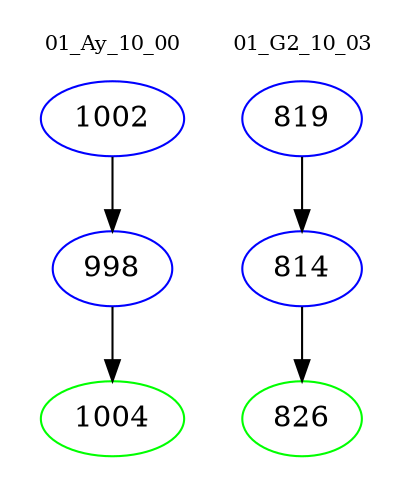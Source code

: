 digraph{
subgraph cluster_0 {
color = white
label = "01_Ay_10_00";
fontsize=10;
T0_1002 [label="1002", color="blue"]
T0_1002 -> T0_998 [color="black"]
T0_998 [label="998", color="blue"]
T0_998 -> T0_1004 [color="black"]
T0_1004 [label="1004", color="green"]
}
subgraph cluster_1 {
color = white
label = "01_G2_10_03";
fontsize=10;
T1_819 [label="819", color="blue"]
T1_819 -> T1_814 [color="black"]
T1_814 [label="814", color="blue"]
T1_814 -> T1_826 [color="black"]
T1_826 [label="826", color="green"]
}
}
